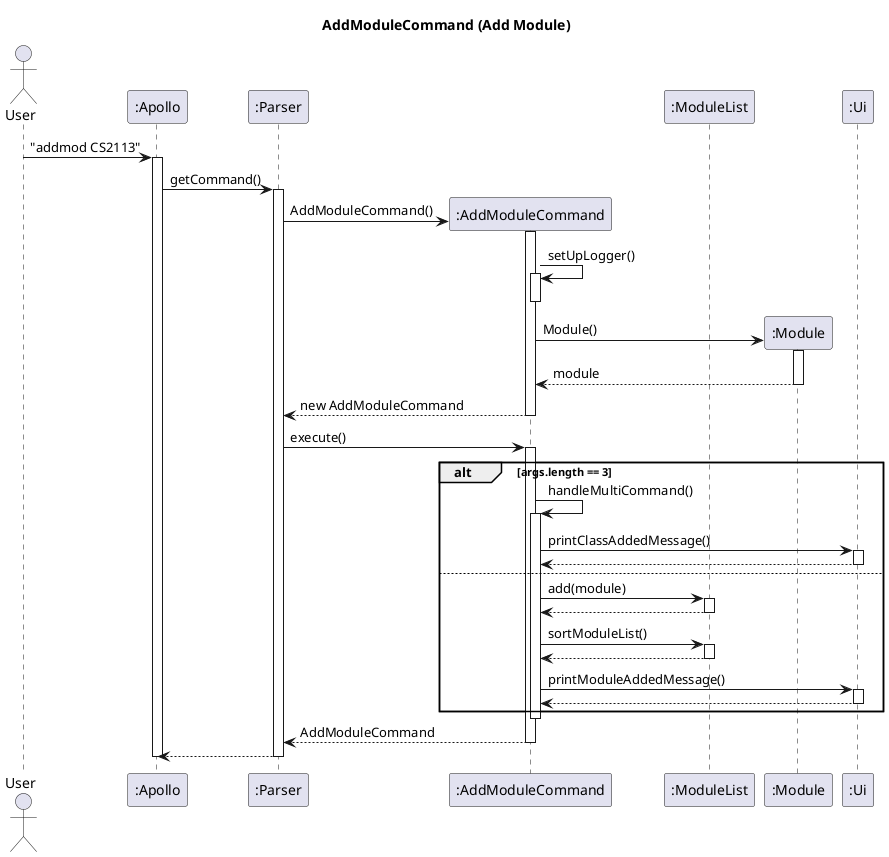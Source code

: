 @startuml
'https://plantuml.com/sequence-diagram

title AddModuleCommand (Add Module)

actor User
participant ":Apollo" as Apollo
participant ":Parser" as Parser
participant ":AddModuleCommand" as AddModuleCommand
participant ":ModuleList" as ModuleList
participant ":Module" as Module
participant ":Ui" as Ui

User -> Apollo : "addmod CS2113"
activate Apollo

Apollo -> Parser : getCommand()
activate Parser

Parser -> AddModuleCommand** : AddModuleCommand()
activate AddModuleCommand
AddModuleCommand -> AddModuleCommand : setUpLogger()
activate AddModuleCommand
deactivate AddModuleCommand

AddModuleCommand -> Module** : Module()
activate Module
Module --> AddModuleCommand : module
deactivate Module

AddModuleCommand --> Parser: new AddModuleCommand
deactivate AddModuleCommand

Parser -> AddModuleCommand : execute()
activate AddModuleCommand
alt args.length == 3
    AddModuleCommand -> AddModuleCommand : handleMultiCommand()
    activate AddModuleCommand
    AddModuleCommand -> Ui : printClassAddedMessage()
    activate Ui
    Ui --> AddModuleCommand
    deactivate Ui
else
    AddModuleCommand -> ModuleList: add(module)
    activate ModuleList
    ModuleList --> AddModuleCommand
    deactivate ModuleList

    AddModuleCommand -> ModuleList : sortModuleList()
    activate ModuleList
    ModuleList --> AddModuleCommand
    deactivate ModuleList

    AddModuleCommand -> Ui : printModuleAddedMessage()
    activate Ui
    Ui --> AddModuleCommand
    deactivate Ui

end
deactivate AddModuleCommand

AddModuleCommand --> Parser : AddModuleCommand
deactivate AddModuleCommand
Parser --> Apollo
deactivate Parser
deactivate Apollo

@enduml